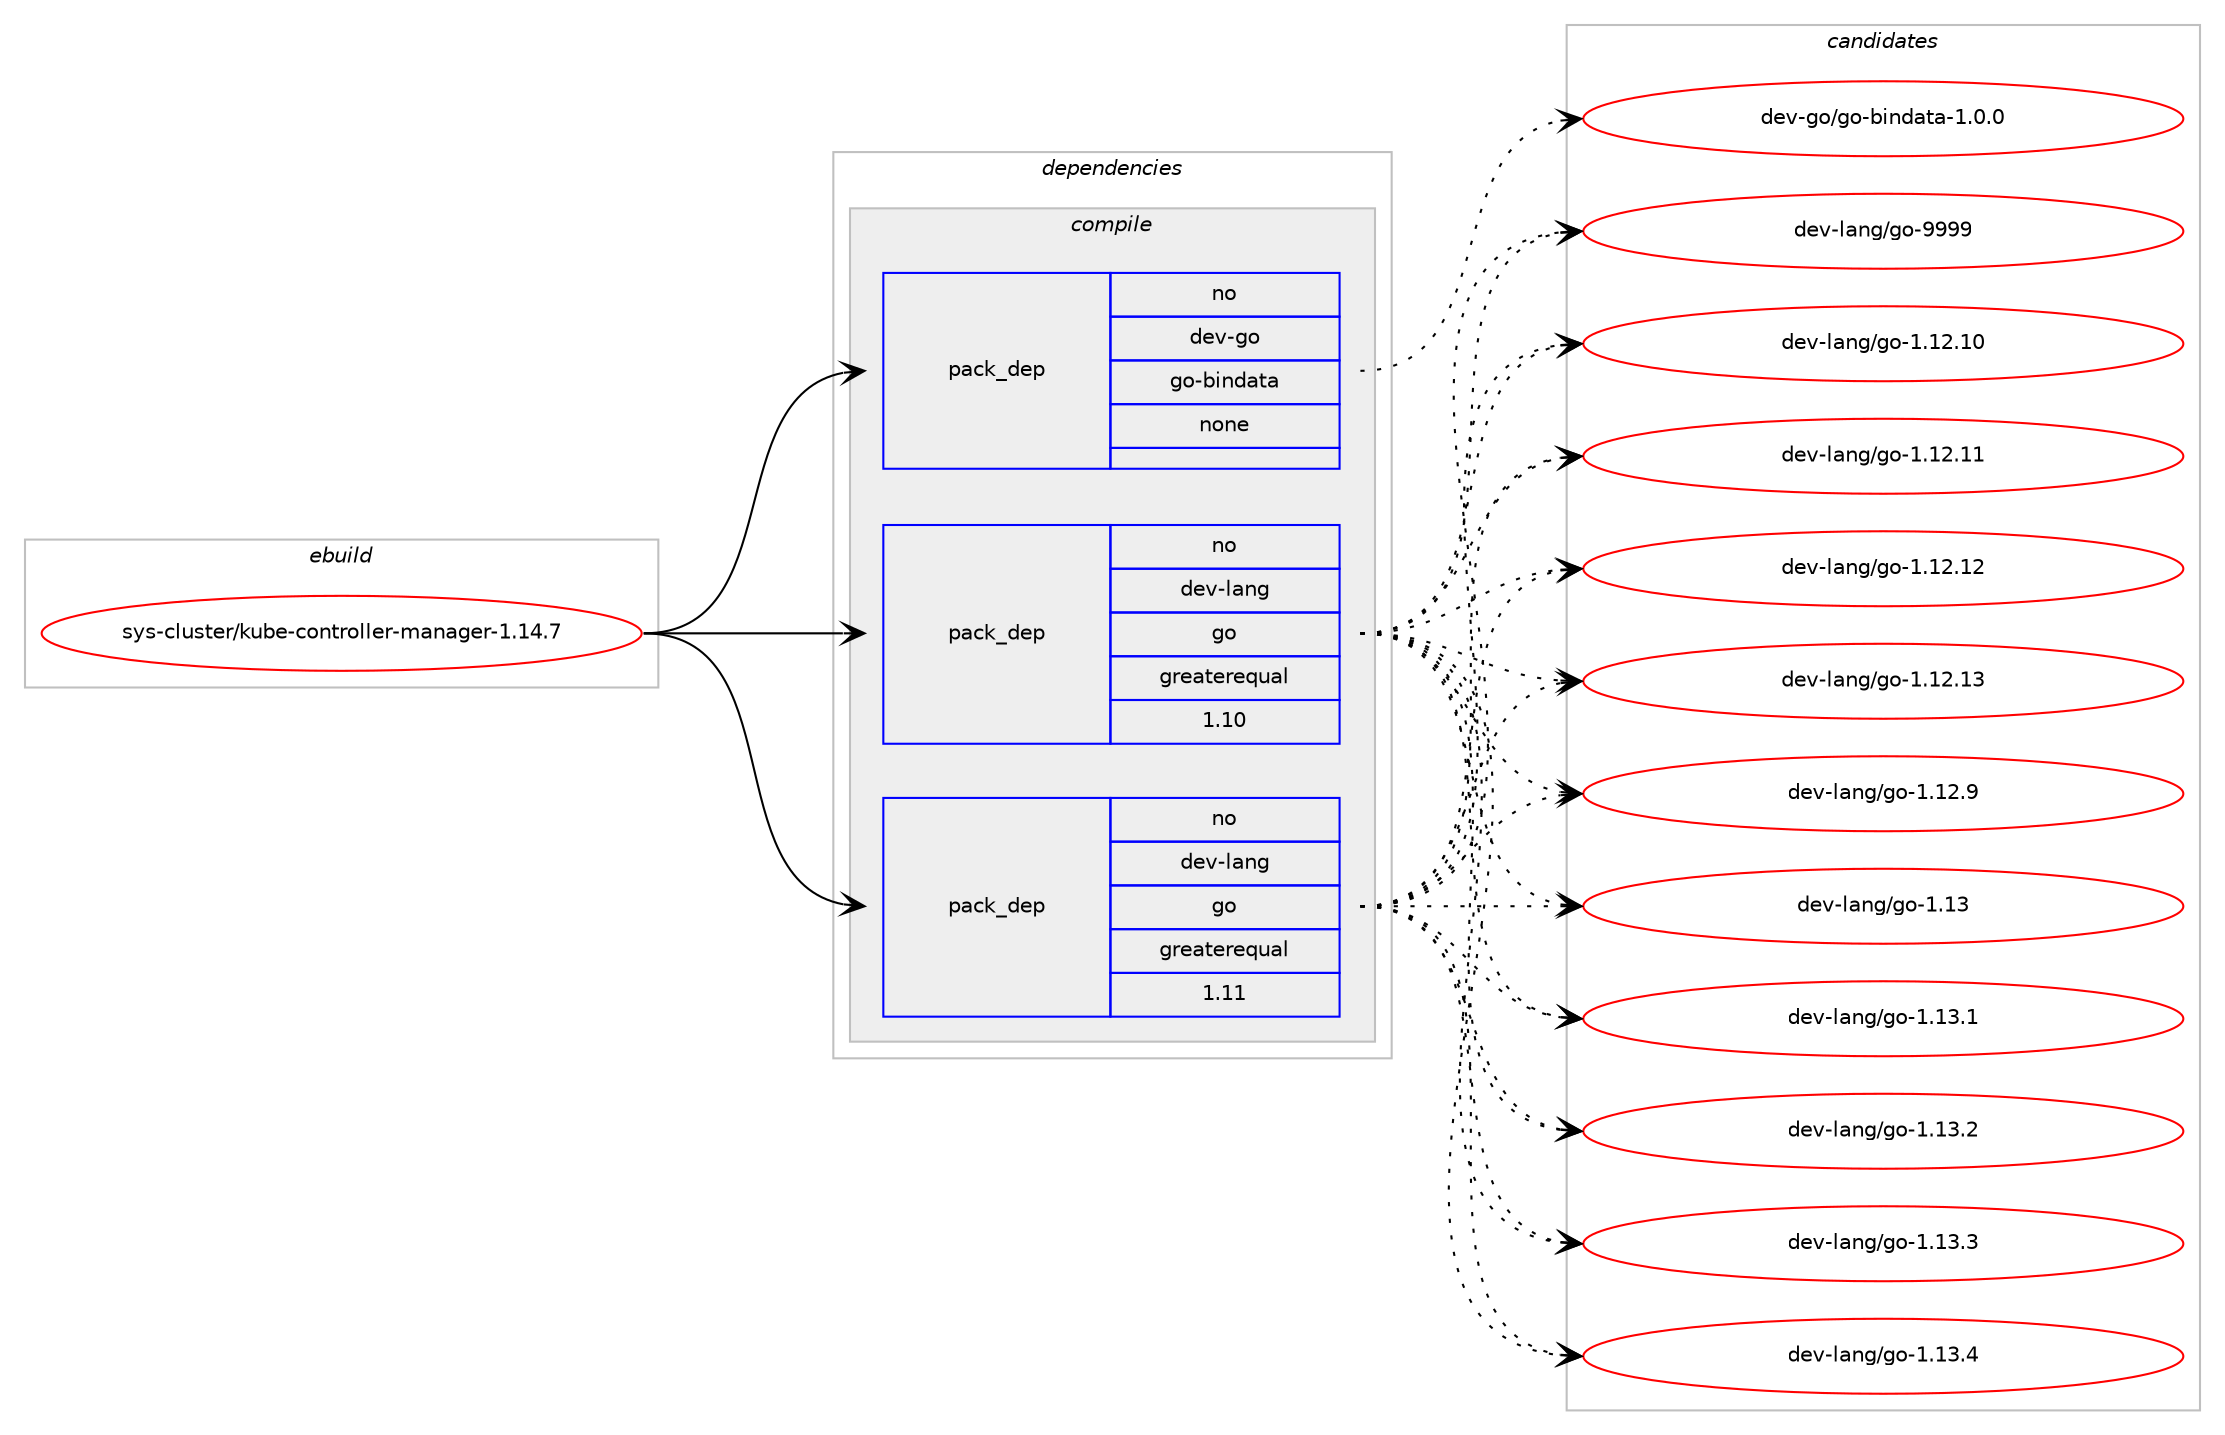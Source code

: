 digraph prolog {

# *************
# Graph options
# *************

newrank=true;
concentrate=true;
compound=true;
graph [rankdir=LR,fontname=Helvetica,fontsize=10,ranksep=1.5];#, ranksep=2.5, nodesep=0.2];
edge  [arrowhead=vee];
node  [fontname=Helvetica,fontsize=10];

# **********
# The ebuild
# **********

subgraph cluster_leftcol {
color=gray;
rank=same;
label=<<i>ebuild</i>>;
id [label="sys-cluster/kube-controller-manager-1.14.7", color=red, width=4, href="../sys-cluster/kube-controller-manager-1.14.7.svg"];
}

# ****************
# The dependencies
# ****************

subgraph cluster_midcol {
color=gray;
label=<<i>dependencies</i>>;
subgraph cluster_compile {
fillcolor="#eeeeee";
style=filled;
label=<<i>compile</i>>;
subgraph pack656496 {
dependency884969 [label=<<TABLE BORDER="0" CELLBORDER="1" CELLSPACING="0" CELLPADDING="4" WIDTH="220"><TR><TD ROWSPAN="6" CELLPADDING="30">pack_dep</TD></TR><TR><TD WIDTH="110">no</TD></TR><TR><TD>dev-go</TD></TR><TR><TD>go-bindata</TD></TR><TR><TD>none</TD></TR><TR><TD></TD></TR></TABLE>>, shape=none, color=blue];
}
id:e -> dependency884969:w [weight=20,style="solid",arrowhead="vee"];
subgraph pack656497 {
dependency884970 [label=<<TABLE BORDER="0" CELLBORDER="1" CELLSPACING="0" CELLPADDING="4" WIDTH="220"><TR><TD ROWSPAN="6" CELLPADDING="30">pack_dep</TD></TR><TR><TD WIDTH="110">no</TD></TR><TR><TD>dev-lang</TD></TR><TR><TD>go</TD></TR><TR><TD>greaterequal</TD></TR><TR><TD>1.10</TD></TR></TABLE>>, shape=none, color=blue];
}
id:e -> dependency884970:w [weight=20,style="solid",arrowhead="vee"];
subgraph pack656498 {
dependency884971 [label=<<TABLE BORDER="0" CELLBORDER="1" CELLSPACING="0" CELLPADDING="4" WIDTH="220"><TR><TD ROWSPAN="6" CELLPADDING="30">pack_dep</TD></TR><TR><TD WIDTH="110">no</TD></TR><TR><TD>dev-lang</TD></TR><TR><TD>go</TD></TR><TR><TD>greaterequal</TD></TR><TR><TD>1.11</TD></TR></TABLE>>, shape=none, color=blue];
}
id:e -> dependency884971:w [weight=20,style="solid",arrowhead="vee"];
}
subgraph cluster_compileandrun {
fillcolor="#eeeeee";
style=filled;
label=<<i>compile and run</i>>;
}
subgraph cluster_run {
fillcolor="#eeeeee";
style=filled;
label=<<i>run</i>>;
}
}

# **************
# The candidates
# **************

subgraph cluster_choices {
rank=same;
color=gray;
label=<<i>candidates</i>>;

subgraph choice656496 {
color=black;
nodesep=1;
choice100101118451031114710311145981051101009711697454946484648 [label="dev-go/go-bindata-1.0.0", color=red, width=4,href="../dev-go/go-bindata-1.0.0.svg"];
dependency884969:e -> choice100101118451031114710311145981051101009711697454946484648:w [style=dotted,weight="100"];
}
subgraph choice656497 {
color=black;
nodesep=1;
choice1001011184510897110103471031114549464950464948 [label="dev-lang/go-1.12.10", color=red, width=4,href="../dev-lang/go-1.12.10.svg"];
choice1001011184510897110103471031114549464950464949 [label="dev-lang/go-1.12.11", color=red, width=4,href="../dev-lang/go-1.12.11.svg"];
choice1001011184510897110103471031114549464950464950 [label="dev-lang/go-1.12.12", color=red, width=4,href="../dev-lang/go-1.12.12.svg"];
choice1001011184510897110103471031114549464950464951 [label="dev-lang/go-1.12.13", color=red, width=4,href="../dev-lang/go-1.12.13.svg"];
choice10010111845108971101034710311145494649504657 [label="dev-lang/go-1.12.9", color=red, width=4,href="../dev-lang/go-1.12.9.svg"];
choice1001011184510897110103471031114549464951 [label="dev-lang/go-1.13", color=red, width=4,href="../dev-lang/go-1.13.svg"];
choice10010111845108971101034710311145494649514649 [label="dev-lang/go-1.13.1", color=red, width=4,href="../dev-lang/go-1.13.1.svg"];
choice10010111845108971101034710311145494649514650 [label="dev-lang/go-1.13.2", color=red, width=4,href="../dev-lang/go-1.13.2.svg"];
choice10010111845108971101034710311145494649514651 [label="dev-lang/go-1.13.3", color=red, width=4,href="../dev-lang/go-1.13.3.svg"];
choice10010111845108971101034710311145494649514652 [label="dev-lang/go-1.13.4", color=red, width=4,href="../dev-lang/go-1.13.4.svg"];
choice1001011184510897110103471031114557575757 [label="dev-lang/go-9999", color=red, width=4,href="../dev-lang/go-9999.svg"];
dependency884970:e -> choice1001011184510897110103471031114549464950464948:w [style=dotted,weight="100"];
dependency884970:e -> choice1001011184510897110103471031114549464950464949:w [style=dotted,weight="100"];
dependency884970:e -> choice1001011184510897110103471031114549464950464950:w [style=dotted,weight="100"];
dependency884970:e -> choice1001011184510897110103471031114549464950464951:w [style=dotted,weight="100"];
dependency884970:e -> choice10010111845108971101034710311145494649504657:w [style=dotted,weight="100"];
dependency884970:e -> choice1001011184510897110103471031114549464951:w [style=dotted,weight="100"];
dependency884970:e -> choice10010111845108971101034710311145494649514649:w [style=dotted,weight="100"];
dependency884970:e -> choice10010111845108971101034710311145494649514650:w [style=dotted,weight="100"];
dependency884970:e -> choice10010111845108971101034710311145494649514651:w [style=dotted,weight="100"];
dependency884970:e -> choice10010111845108971101034710311145494649514652:w [style=dotted,weight="100"];
dependency884970:e -> choice1001011184510897110103471031114557575757:w [style=dotted,weight="100"];
}
subgraph choice656498 {
color=black;
nodesep=1;
choice1001011184510897110103471031114549464950464948 [label="dev-lang/go-1.12.10", color=red, width=4,href="../dev-lang/go-1.12.10.svg"];
choice1001011184510897110103471031114549464950464949 [label="dev-lang/go-1.12.11", color=red, width=4,href="../dev-lang/go-1.12.11.svg"];
choice1001011184510897110103471031114549464950464950 [label="dev-lang/go-1.12.12", color=red, width=4,href="../dev-lang/go-1.12.12.svg"];
choice1001011184510897110103471031114549464950464951 [label="dev-lang/go-1.12.13", color=red, width=4,href="../dev-lang/go-1.12.13.svg"];
choice10010111845108971101034710311145494649504657 [label="dev-lang/go-1.12.9", color=red, width=4,href="../dev-lang/go-1.12.9.svg"];
choice1001011184510897110103471031114549464951 [label="dev-lang/go-1.13", color=red, width=4,href="../dev-lang/go-1.13.svg"];
choice10010111845108971101034710311145494649514649 [label="dev-lang/go-1.13.1", color=red, width=4,href="../dev-lang/go-1.13.1.svg"];
choice10010111845108971101034710311145494649514650 [label="dev-lang/go-1.13.2", color=red, width=4,href="../dev-lang/go-1.13.2.svg"];
choice10010111845108971101034710311145494649514651 [label="dev-lang/go-1.13.3", color=red, width=4,href="../dev-lang/go-1.13.3.svg"];
choice10010111845108971101034710311145494649514652 [label="dev-lang/go-1.13.4", color=red, width=4,href="../dev-lang/go-1.13.4.svg"];
choice1001011184510897110103471031114557575757 [label="dev-lang/go-9999", color=red, width=4,href="../dev-lang/go-9999.svg"];
dependency884971:e -> choice1001011184510897110103471031114549464950464948:w [style=dotted,weight="100"];
dependency884971:e -> choice1001011184510897110103471031114549464950464949:w [style=dotted,weight="100"];
dependency884971:e -> choice1001011184510897110103471031114549464950464950:w [style=dotted,weight="100"];
dependency884971:e -> choice1001011184510897110103471031114549464950464951:w [style=dotted,weight="100"];
dependency884971:e -> choice10010111845108971101034710311145494649504657:w [style=dotted,weight="100"];
dependency884971:e -> choice1001011184510897110103471031114549464951:w [style=dotted,weight="100"];
dependency884971:e -> choice10010111845108971101034710311145494649514649:w [style=dotted,weight="100"];
dependency884971:e -> choice10010111845108971101034710311145494649514650:w [style=dotted,weight="100"];
dependency884971:e -> choice10010111845108971101034710311145494649514651:w [style=dotted,weight="100"];
dependency884971:e -> choice10010111845108971101034710311145494649514652:w [style=dotted,weight="100"];
dependency884971:e -> choice1001011184510897110103471031114557575757:w [style=dotted,weight="100"];
}
}

}
